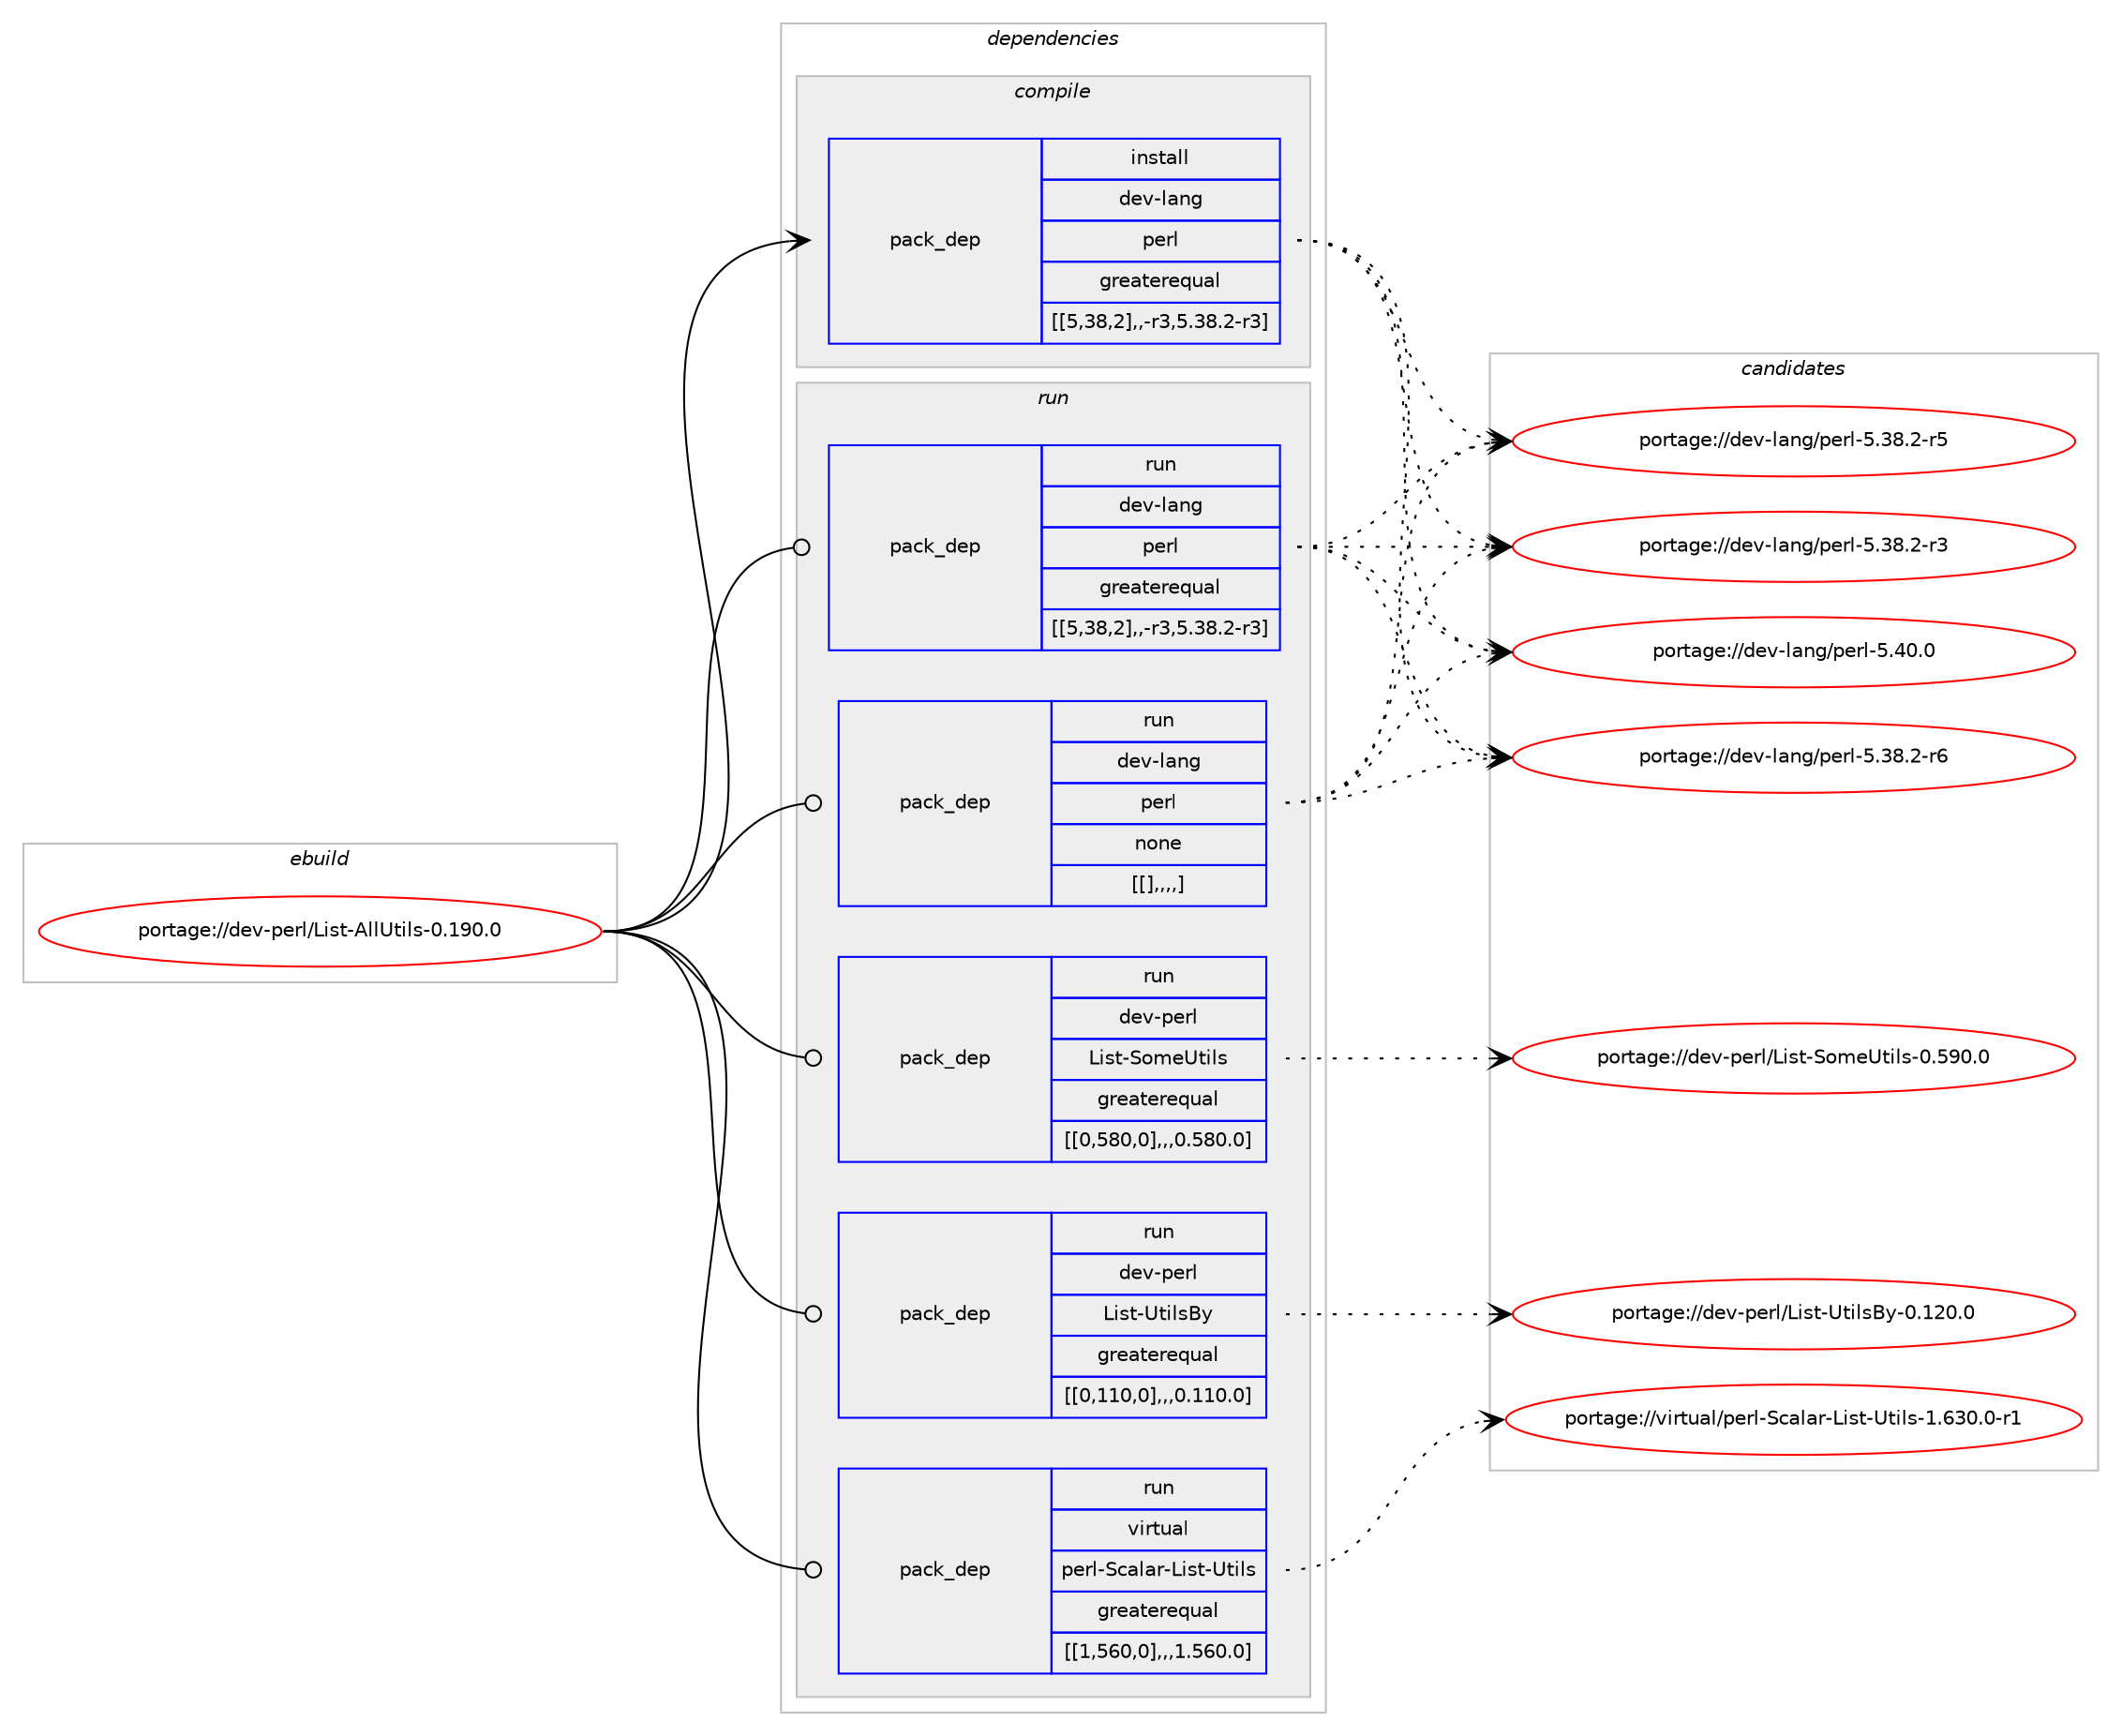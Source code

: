 digraph prolog {

# *************
# Graph options
# *************

newrank=true;
concentrate=true;
compound=true;
graph [rankdir=LR,fontname=Helvetica,fontsize=10,ranksep=1.5];#, ranksep=2.5, nodesep=0.2];
edge  [arrowhead=vee];
node  [fontname=Helvetica,fontsize=10];

# **********
# The ebuild
# **********

subgraph cluster_leftcol {
color=gray;
label=<<i>ebuild</i>>;
id [label="portage://dev-perl/List-AllUtils-0.190.0", color=red, width=4, href="../dev-perl/List-AllUtils-0.190.0.svg"];
}

# ****************
# The dependencies
# ****************

subgraph cluster_midcol {
color=gray;
label=<<i>dependencies</i>>;
subgraph cluster_compile {
fillcolor="#eeeeee";
style=filled;
label=<<i>compile</i>>;
subgraph pack101492 {
dependency133106 [label=<<TABLE BORDER="0" CELLBORDER="1" CELLSPACING="0" CELLPADDING="4" WIDTH="220"><TR><TD ROWSPAN="6" CELLPADDING="30">pack_dep</TD></TR><TR><TD WIDTH="110">install</TD></TR><TR><TD>dev-lang</TD></TR><TR><TD>perl</TD></TR><TR><TD>greaterequal</TD></TR><TR><TD>[[5,38,2],,-r3,5.38.2-r3]</TD></TR></TABLE>>, shape=none, color=blue];
}
id:e -> dependency133106:w [weight=20,style="solid",arrowhead="vee"];
}
subgraph cluster_compileandrun {
fillcolor="#eeeeee";
style=filled;
label=<<i>compile and run</i>>;
}
subgraph cluster_run {
fillcolor="#eeeeee";
style=filled;
label=<<i>run</i>>;
subgraph pack101493 {
dependency133107 [label=<<TABLE BORDER="0" CELLBORDER="1" CELLSPACING="0" CELLPADDING="4" WIDTH="220"><TR><TD ROWSPAN="6" CELLPADDING="30">pack_dep</TD></TR><TR><TD WIDTH="110">run</TD></TR><TR><TD>dev-lang</TD></TR><TR><TD>perl</TD></TR><TR><TD>greaterequal</TD></TR><TR><TD>[[5,38,2],,-r3,5.38.2-r3]</TD></TR></TABLE>>, shape=none, color=blue];
}
id:e -> dependency133107:w [weight=20,style="solid",arrowhead="odot"];
subgraph pack101494 {
dependency133108 [label=<<TABLE BORDER="0" CELLBORDER="1" CELLSPACING="0" CELLPADDING="4" WIDTH="220"><TR><TD ROWSPAN="6" CELLPADDING="30">pack_dep</TD></TR><TR><TD WIDTH="110">run</TD></TR><TR><TD>dev-lang</TD></TR><TR><TD>perl</TD></TR><TR><TD>none</TD></TR><TR><TD>[[],,,,]</TD></TR></TABLE>>, shape=none, color=blue];
}
id:e -> dependency133108:w [weight=20,style="solid",arrowhead="odot"];
subgraph pack101495 {
dependency133109 [label=<<TABLE BORDER="0" CELLBORDER="1" CELLSPACING="0" CELLPADDING="4" WIDTH="220"><TR><TD ROWSPAN="6" CELLPADDING="30">pack_dep</TD></TR><TR><TD WIDTH="110">run</TD></TR><TR><TD>dev-perl</TD></TR><TR><TD>List-SomeUtils</TD></TR><TR><TD>greaterequal</TD></TR><TR><TD>[[0,580,0],,,0.580.0]</TD></TR></TABLE>>, shape=none, color=blue];
}
id:e -> dependency133109:w [weight=20,style="solid",arrowhead="odot"];
subgraph pack101496 {
dependency133110 [label=<<TABLE BORDER="0" CELLBORDER="1" CELLSPACING="0" CELLPADDING="4" WIDTH="220"><TR><TD ROWSPAN="6" CELLPADDING="30">pack_dep</TD></TR><TR><TD WIDTH="110">run</TD></TR><TR><TD>dev-perl</TD></TR><TR><TD>List-UtilsBy</TD></TR><TR><TD>greaterequal</TD></TR><TR><TD>[[0,110,0],,,0.110.0]</TD></TR></TABLE>>, shape=none, color=blue];
}
id:e -> dependency133110:w [weight=20,style="solid",arrowhead="odot"];
subgraph pack101497 {
dependency133111 [label=<<TABLE BORDER="0" CELLBORDER="1" CELLSPACING="0" CELLPADDING="4" WIDTH="220"><TR><TD ROWSPAN="6" CELLPADDING="30">pack_dep</TD></TR><TR><TD WIDTH="110">run</TD></TR><TR><TD>virtual</TD></TR><TR><TD>perl-Scalar-List-Utils</TD></TR><TR><TD>greaterequal</TD></TR><TR><TD>[[1,560,0],,,1.560.0]</TD></TR></TABLE>>, shape=none, color=blue];
}
id:e -> dependency133111:w [weight=20,style="solid",arrowhead="odot"];
}
}

# **************
# The candidates
# **************

subgraph cluster_choices {
rank=same;
color=gray;
label=<<i>candidates</i>>;

subgraph choice101492 {
color=black;
nodesep=1;
choice10010111845108971101034711210111410845534652484648 [label="portage://dev-lang/perl-5.40.0", color=red, width=4,href="../dev-lang/perl-5.40.0.svg"];
choice100101118451089711010347112101114108455346515646504511454 [label="portage://dev-lang/perl-5.38.2-r6", color=red, width=4,href="../dev-lang/perl-5.38.2-r6.svg"];
choice100101118451089711010347112101114108455346515646504511453 [label="portage://dev-lang/perl-5.38.2-r5", color=red, width=4,href="../dev-lang/perl-5.38.2-r5.svg"];
choice100101118451089711010347112101114108455346515646504511451 [label="portage://dev-lang/perl-5.38.2-r3", color=red, width=4,href="../dev-lang/perl-5.38.2-r3.svg"];
dependency133106:e -> choice10010111845108971101034711210111410845534652484648:w [style=dotted,weight="100"];
dependency133106:e -> choice100101118451089711010347112101114108455346515646504511454:w [style=dotted,weight="100"];
dependency133106:e -> choice100101118451089711010347112101114108455346515646504511453:w [style=dotted,weight="100"];
dependency133106:e -> choice100101118451089711010347112101114108455346515646504511451:w [style=dotted,weight="100"];
}
subgraph choice101493 {
color=black;
nodesep=1;
choice10010111845108971101034711210111410845534652484648 [label="portage://dev-lang/perl-5.40.0", color=red, width=4,href="../dev-lang/perl-5.40.0.svg"];
choice100101118451089711010347112101114108455346515646504511454 [label="portage://dev-lang/perl-5.38.2-r6", color=red, width=4,href="../dev-lang/perl-5.38.2-r6.svg"];
choice100101118451089711010347112101114108455346515646504511453 [label="portage://dev-lang/perl-5.38.2-r5", color=red, width=4,href="../dev-lang/perl-5.38.2-r5.svg"];
choice100101118451089711010347112101114108455346515646504511451 [label="portage://dev-lang/perl-5.38.2-r3", color=red, width=4,href="../dev-lang/perl-5.38.2-r3.svg"];
dependency133107:e -> choice10010111845108971101034711210111410845534652484648:w [style=dotted,weight="100"];
dependency133107:e -> choice100101118451089711010347112101114108455346515646504511454:w [style=dotted,weight="100"];
dependency133107:e -> choice100101118451089711010347112101114108455346515646504511453:w [style=dotted,weight="100"];
dependency133107:e -> choice100101118451089711010347112101114108455346515646504511451:w [style=dotted,weight="100"];
}
subgraph choice101494 {
color=black;
nodesep=1;
choice10010111845108971101034711210111410845534652484648 [label="portage://dev-lang/perl-5.40.0", color=red, width=4,href="../dev-lang/perl-5.40.0.svg"];
choice100101118451089711010347112101114108455346515646504511454 [label="portage://dev-lang/perl-5.38.2-r6", color=red, width=4,href="../dev-lang/perl-5.38.2-r6.svg"];
choice100101118451089711010347112101114108455346515646504511453 [label="portage://dev-lang/perl-5.38.2-r5", color=red, width=4,href="../dev-lang/perl-5.38.2-r5.svg"];
choice100101118451089711010347112101114108455346515646504511451 [label="portage://dev-lang/perl-5.38.2-r3", color=red, width=4,href="../dev-lang/perl-5.38.2-r3.svg"];
dependency133108:e -> choice10010111845108971101034711210111410845534652484648:w [style=dotted,weight="100"];
dependency133108:e -> choice100101118451089711010347112101114108455346515646504511454:w [style=dotted,weight="100"];
dependency133108:e -> choice100101118451089711010347112101114108455346515646504511453:w [style=dotted,weight="100"];
dependency133108:e -> choice100101118451089711010347112101114108455346515646504511451:w [style=dotted,weight="100"];
}
subgraph choice101495 {
color=black;
nodesep=1;
choice1001011184511210111410847761051151164583111109101851161051081154548465357484648 [label="portage://dev-perl/List-SomeUtils-0.590.0", color=red, width=4,href="../dev-perl/List-SomeUtils-0.590.0.svg"];
dependency133109:e -> choice1001011184511210111410847761051151164583111109101851161051081154548465357484648:w [style=dotted,weight="100"];
}
subgraph choice101496 {
color=black;
nodesep=1;
choice1001011184511210111410847761051151164585116105108115661214548464950484648 [label="portage://dev-perl/List-UtilsBy-0.120.0", color=red, width=4,href="../dev-perl/List-UtilsBy-0.120.0.svg"];
dependency133110:e -> choice1001011184511210111410847761051151164585116105108115661214548464950484648:w [style=dotted,weight="100"];
}
subgraph choice101497 {
color=black;
nodesep=1;
choice118105114116117971084711210111410845839997108971144576105115116458511610510811545494654514846484511449 [label="portage://virtual/perl-Scalar-List-Utils-1.630.0-r1", color=red, width=4,href="../virtual/perl-Scalar-List-Utils-1.630.0-r1.svg"];
dependency133111:e -> choice118105114116117971084711210111410845839997108971144576105115116458511610510811545494654514846484511449:w [style=dotted,weight="100"];
}
}

}
